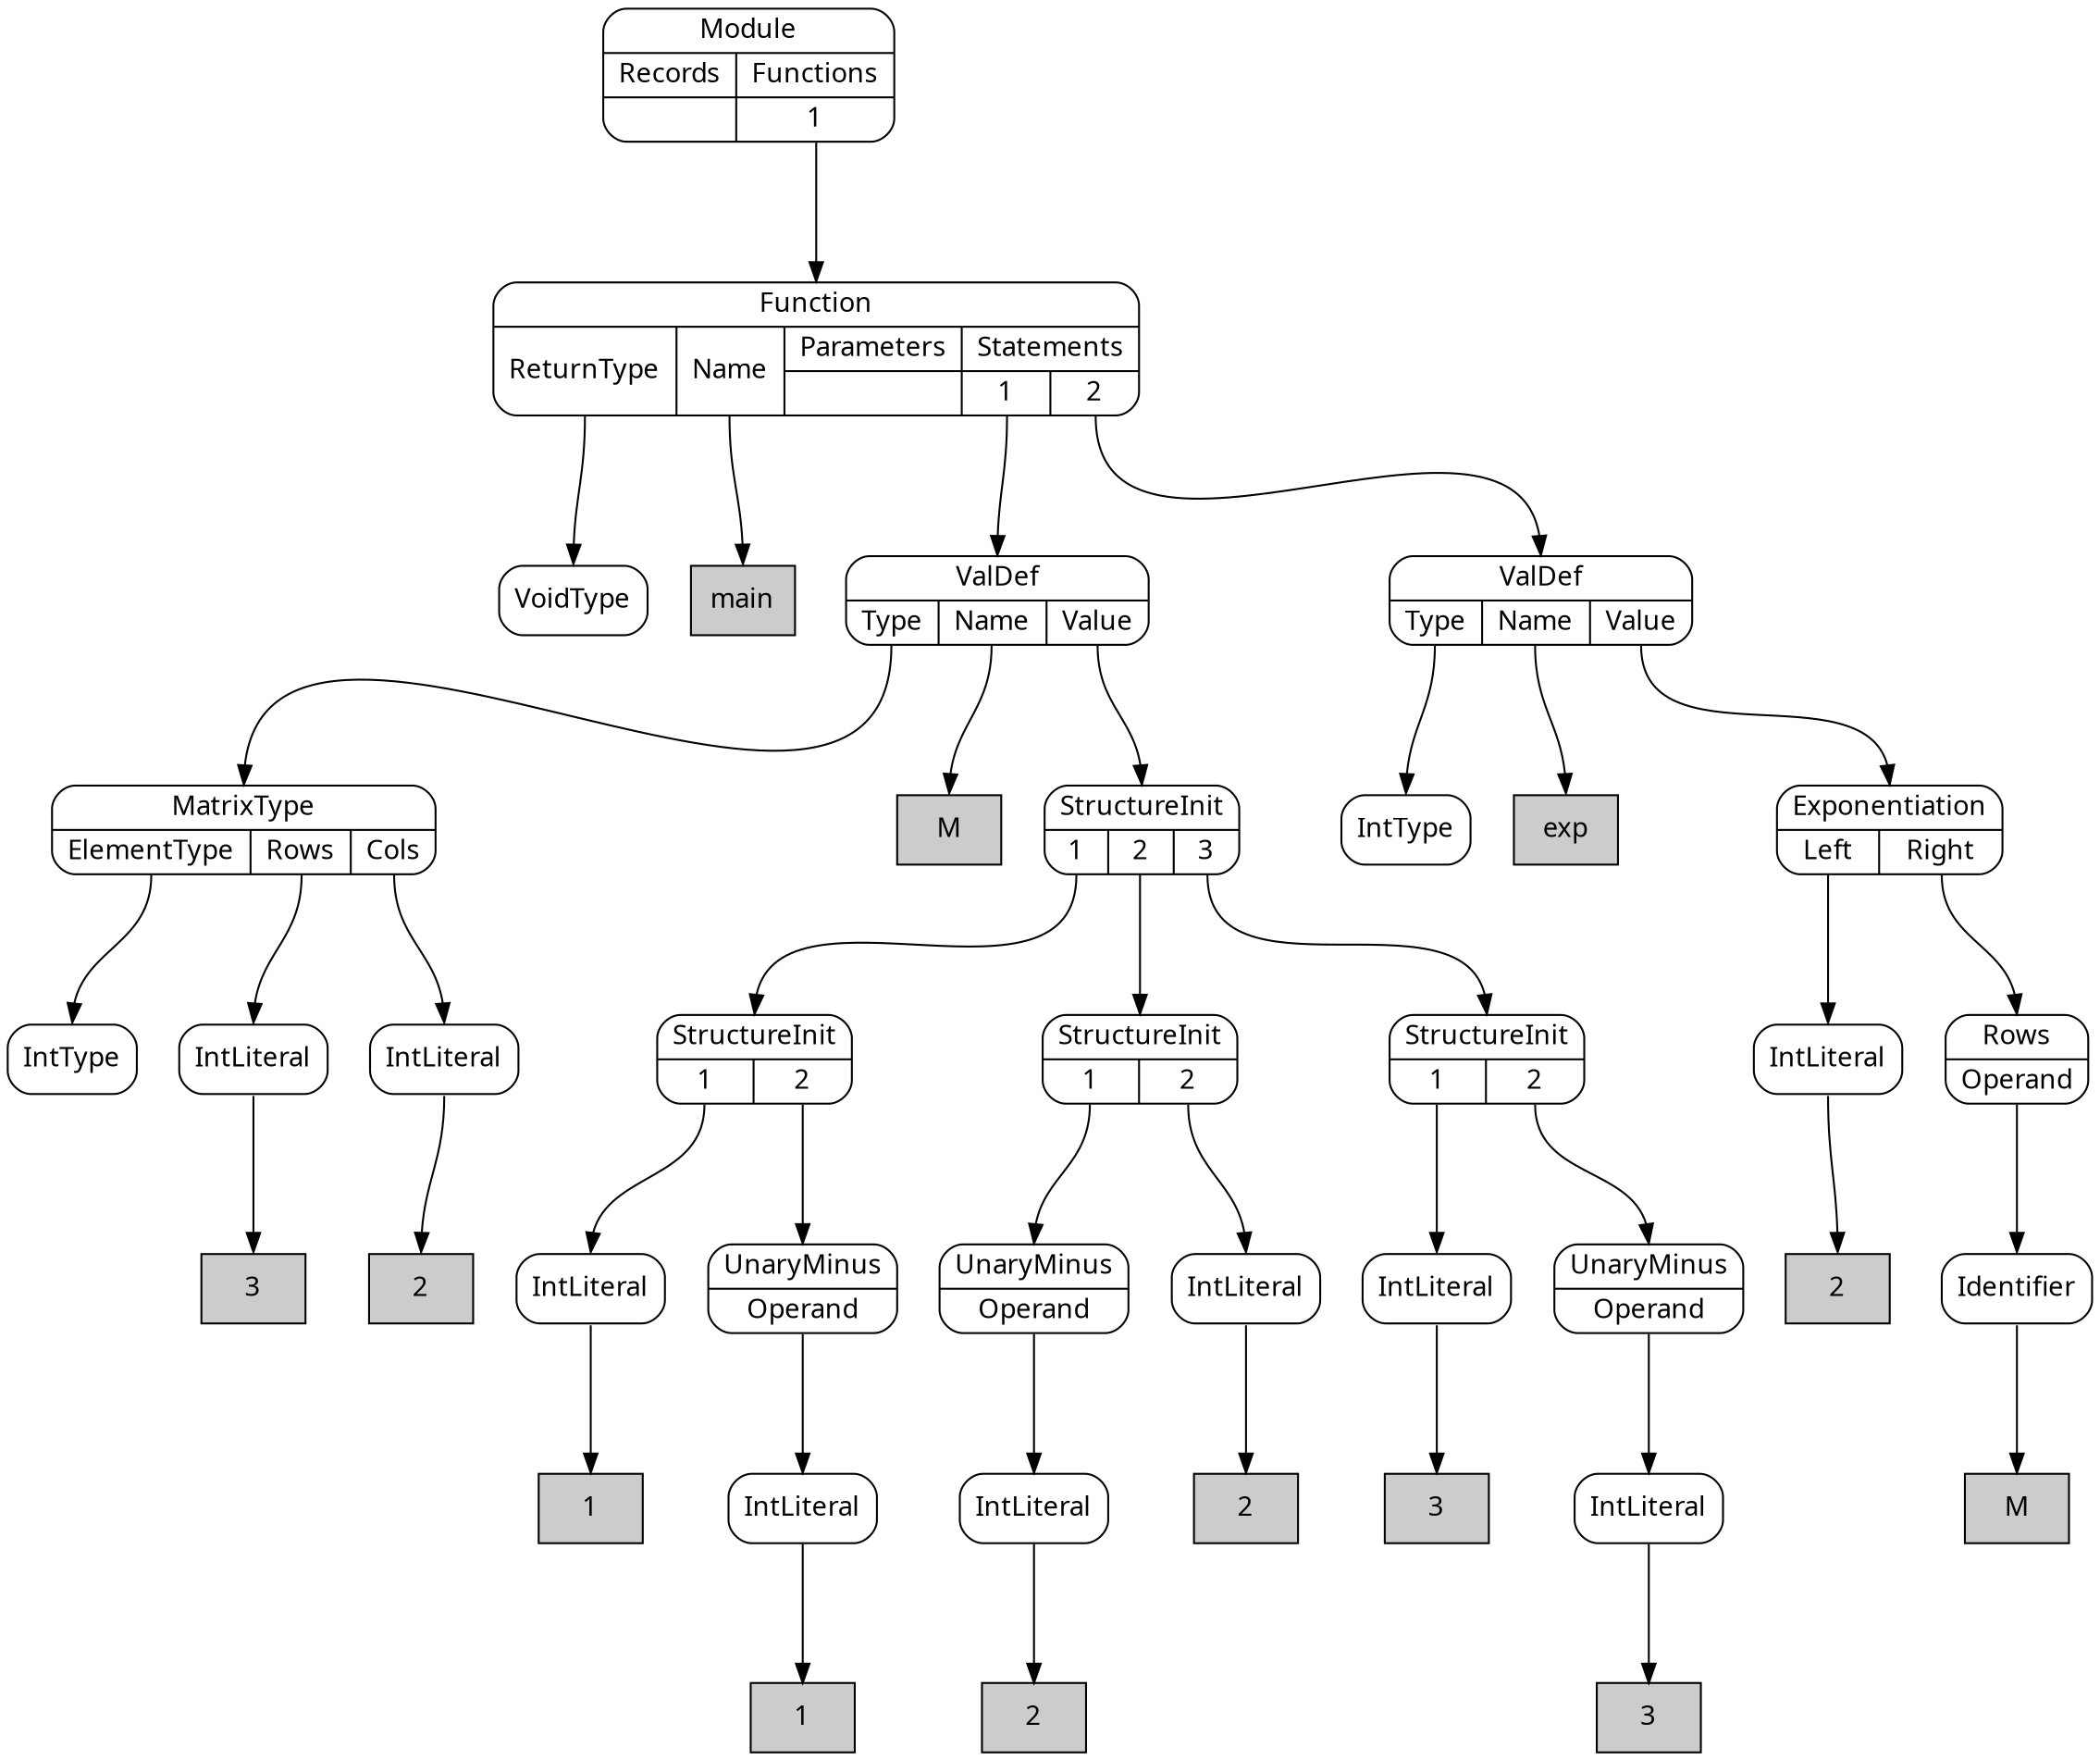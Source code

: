 digraph {
node [shape=Mrecord, style=filled, fillcolor=white, fontname="Calibri"];
graph [ordering=out, nodesep=0.3, ranksep=1];

# SimpleNode VoidType
node0 [label="VoidType", tooltip="VoidType"]

# DeclarationLiteral main
node1 [shape=box, label="main", fillcolor="#cccccc", tooltip="main"]

# SimpleNode IntType
node2 [label="IntType", tooltip="IntType"]

# Literal 3
node3 [shape=box, label="3", fillcolor="#cccccc", tooltip="3"]

# SimpleNode IntLiteral
node4:s -> node3:n
node4 [label="IntLiteral", tooltip="IntLiteral"]

# Literal 2
node5 [shape=box, label="2", fillcolor="#cccccc", tooltip="2"]

# SimpleNode IntLiteral
node6:s -> node5:n
node6 [label="IntLiteral", tooltip="IntLiteral"]

# PortNode MatrixType
node7:p0:s -> node2:n
node7:p1:s -> node4:n
node7:p2:s -> node6:n
node7 [label="{MatrixType|{<p0>ElementType|<p1>Rows|<p2>Cols}}", tooltip="MatrixType"]

# DeclarationLiteral M
node8 [shape=box, label="M", fillcolor="#cccccc", tooltip="M"]

# Literal 1
node9 [shape=box, label="1", fillcolor="#cccccc", tooltip="1"]

# SimpleNode IntLiteral
node10:s -> node9:n
node10 [label="IntLiteral", tooltip="IntLiteral"]

# Literal 1
node11 [shape=box, label="1", fillcolor="#cccccc", tooltip="1"]

# SimpleNode IntLiteral
node12:s -> node11:n
node12 [label="IntLiteral", tooltip="IntLiteral"]

# PortNode UnaryMinus
node13:p0:s -> node12:n
node13 [label="{UnaryMinus|{<p0>Operand}}", tooltip="UnaryMinus"]

# PortNode StructureInit
node14:p0:s -> node10:n
node14:p1:s -> node13:n
node14 [label="{StructureInit|{<p0>1|<p1>2}}", tooltip="StructureInit"]

# Literal 2
node15 [shape=box, label="2", fillcolor="#cccccc", tooltip="2"]

# SimpleNode IntLiteral
node16:s -> node15:n
node16 [label="IntLiteral", tooltip="IntLiteral"]

# PortNode UnaryMinus
node17:p0:s -> node16:n
node17 [label="{UnaryMinus|{<p0>Operand}}", tooltip="UnaryMinus"]

# Literal 2
node18 [shape=box, label="2", fillcolor="#cccccc", tooltip="2"]

# SimpleNode IntLiteral
node19:s -> node18:n
node19 [label="IntLiteral", tooltip="IntLiteral"]

# PortNode StructureInit
node20:p0:s -> node17:n
node20:p1:s -> node19:n
node20 [label="{StructureInit|{<p0>1|<p1>2}}", tooltip="StructureInit"]

# Literal 3
node21 [shape=box, label="3", fillcolor="#cccccc", tooltip="3"]

# SimpleNode IntLiteral
node22:s -> node21:n
node22 [label="IntLiteral", tooltip="IntLiteral"]

# Literal 3
node23 [shape=box, label="3", fillcolor="#cccccc", tooltip="3"]

# SimpleNode IntLiteral
node24:s -> node23:n
node24 [label="IntLiteral", tooltip="IntLiteral"]

# PortNode UnaryMinus
node25:p0:s -> node24:n
node25 [label="{UnaryMinus|{<p0>Operand}}", tooltip="UnaryMinus"]

# PortNode StructureInit
node26:p0:s -> node22:n
node26:p1:s -> node25:n
node26 [label="{StructureInit|{<p0>1|<p1>2}}", tooltip="StructureInit"]

# PortNode StructureInit
node27:p0:s -> node14:n
node27:p1:s -> node20:n
node27:p2:s -> node26:n
node27 [label="{StructureInit|{<p0>1|<p1>2|<p2>3}}", tooltip="StructureInit"]

# PortNode ValDef
node28:p0:s -> node7:n
node28:p1:s -> node8:n
node28:p2:s -> node27:n
node28 [label="{ValDef|{<p0>Type|<p1>Name|<p2>Value}}", tooltip="ValDef"]

# SimpleNode IntType
node29 [label="IntType", tooltip="IntType"]

# DeclarationLiteral exp
node30 [shape=box, label="exp", fillcolor="#cccccc", tooltip="exp"]

# Literal 2
node31 [shape=box, label="2", fillcolor="#cccccc", tooltip="2"]

# SimpleNode IntLiteral
node32:s -> node31:n
node32 [label="IntLiteral", tooltip="IntLiteral"]

# ReferenceLiteral M
node33 [shape=box, label="M", fillcolor="#cccccc", tooltip="M"]

# SimpleNode Identifier
node34:s -> node33:n
node34 [label="Identifier", tooltip="Identifier"]

# PortNode Rows
node35:p0:s -> node34:n
node35 [label="{Rows|{<p0>Operand}}", tooltip="Rows"]

# PortNode Exponentiation
node36:p0:s -> node32:n
node36:p1:s -> node35:n
node36 [label="{Exponentiation|{<p0>Left|<p1>Right}}", tooltip="Exponentiation"]

# PortNode ValDef
node37:p0:s -> node29:n
node37:p1:s -> node30:n
node37:p2:s -> node36:n
node37 [label="{ValDef|{<p0>Type|<p1>Name|<p2>Value}}", tooltip="ValDef"]

# PortNode Function
node38:p0:s -> node0:n
node38:p1:s -> node1:n
node38:p3_0:s -> node28:n
node38:p3_1:s -> node37:n
node38 [label="{Function|{<p0>ReturnType|<p1>Name|{Parameters|{}}|{Statements|{<p3_0>1|<p3_1>2}}}}", tooltip="Function"]

# PortNode Module
node39:p1_0:s -> node38:n
node39 [label="{Module|{{Records|{}}|{Functions|{<p1_0>1}}}}", tooltip="Module"]

}
